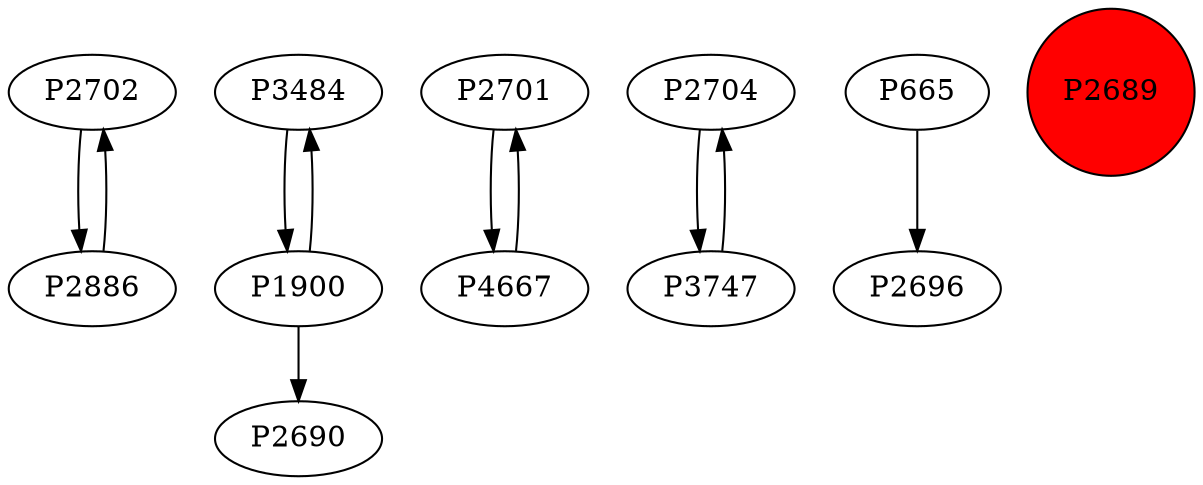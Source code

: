 digraph {
	P2702 -> P2886
	P3484 -> P1900
	P2701 -> P4667
	P2886 -> P2702
	P4667 -> P2701
	P1900 -> P3484
	P2704 -> P3747
	P665 -> P2696
	P3747 -> P2704
	P1900 -> P2690
	P2689 [shape=circle]
	P2689 [style=filled]
	P2689 [fillcolor=red]
}